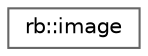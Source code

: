 digraph "Graphical Class Hierarchy"
{
 // LATEX_PDF_SIZE
  bgcolor="transparent";
  edge [fontname=Helvetica,fontsize=10,labelfontname=Helvetica,labelfontsize=10];
  node [fontname=Helvetica,fontsize=10,shape=box,height=0.2,width=0.4];
  rankdir="LR";
  Node0 [label="rb::image",height=0.2,width=0.4,color="grey40", fillcolor="white", style="filled",URL="$classrb_1_1image.html",tooltip="Object oriented wrapper of pixels buffer."];
}
